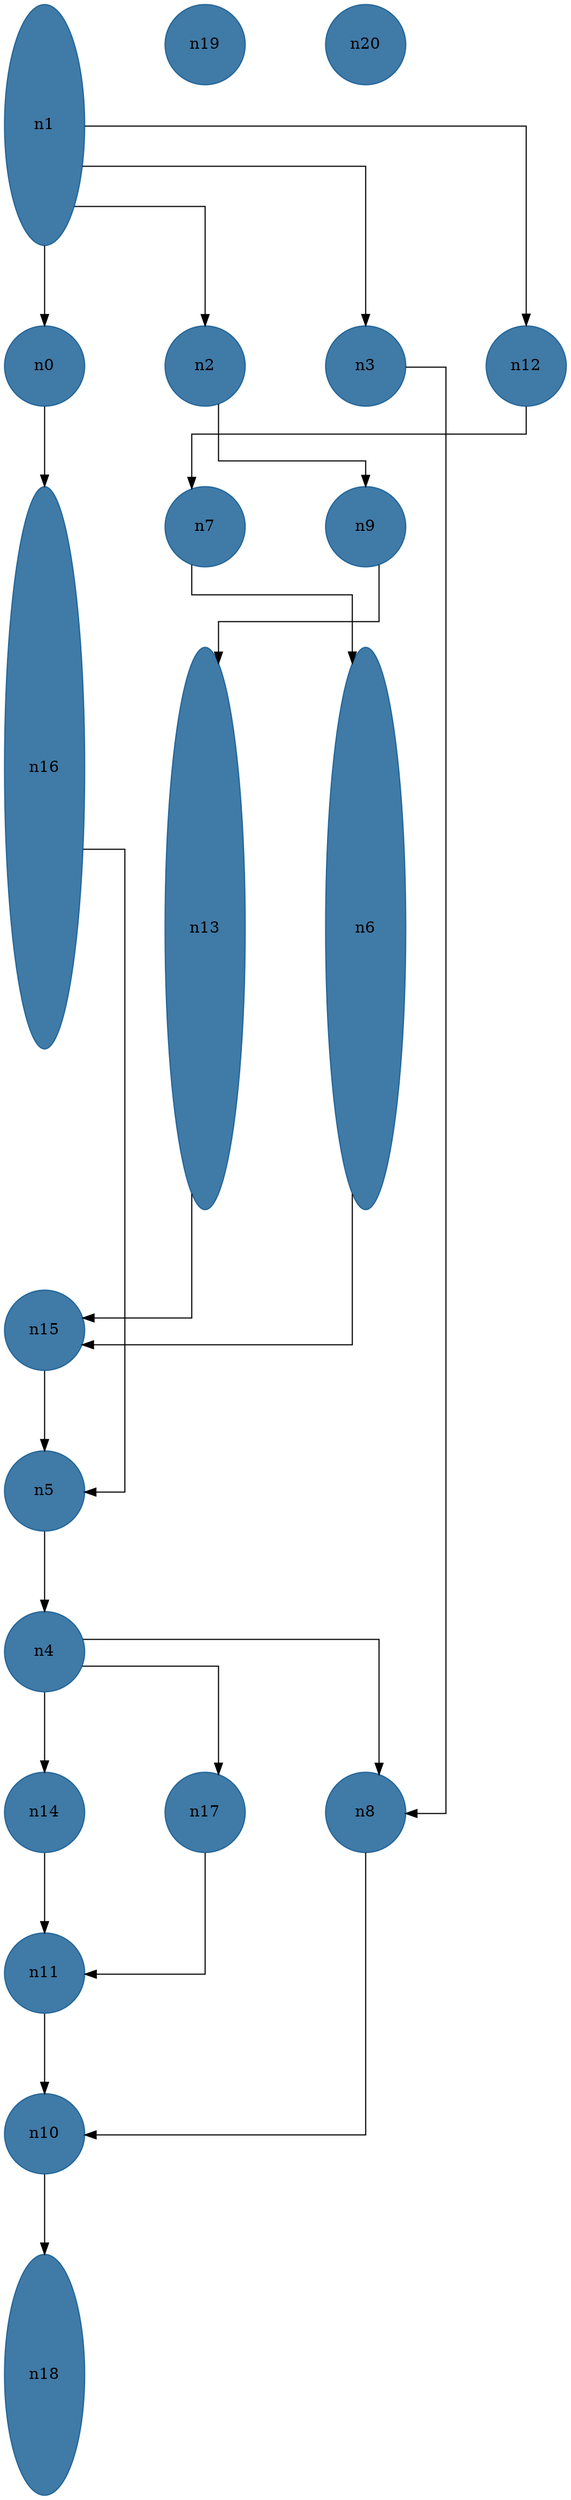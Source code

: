 //do not use DOT to generate pdf use NEATO or FDP
digraph{
layout="neato";
splines="ortho";
n1[shape="ellipse", style="filled", color="#004E8ABF", pos="0,31!", height="3", width="1"];
n1 -> n0;
n1 -> n2;
n1 -> n3;
n1 -> n12;
n19[shape="ellipse", style="filled", color="#004E8ABF", pos="2,32!", height="1", width="1"];
n20[shape="ellipse", style="filled", color="#004E8ABF", pos="4,32!", height="1", width="1"];
n0[shape="ellipse", style="filled", color="#004E8ABF", pos="0,28!", height="1", width="1"];
n0 -> n16;
n2[shape="ellipse", style="filled", color="#004E8ABF", pos="2,28!", height="1", width="1"];
n2 -> n9;
n3[shape="ellipse", style="filled", color="#004E8ABF", pos="4,28!", height="1", width="1"];
n3 -> n8;
n12[shape="ellipse", style="filled", color="#004E8ABF", pos="6,28!", height="1", width="1"];
n12 -> n7;
n16[shape="ellipse", style="filled", color="#004E8ABF", pos="0,23!", height="7", width="1"];
n16 -> n5;
n7[shape="ellipse", style="filled", color="#004E8ABF", pos="2,26!", height="1", width="1"];
n7 -> n6;
n9[shape="ellipse", style="filled", color="#004E8ABF", pos="4,26!", height="1", width="1"];
n9 -> n13;
n13[shape="ellipse", style="filled", color="#004E8ABF", pos="2,21!", height="7", width="1"];
n13 -> n15;
n6[shape="ellipse", style="filled", color="#004E8ABF", pos="4,21!", height="7", width="1"];
n6 -> n15;
n15[shape="ellipse", style="filled", color="#004E8ABF", pos="0,16!", height="1", width="1"];
n15 -> n5;
n5[shape="ellipse", style="filled", color="#004E8ABF", pos="0,14!", height="1", width="1"];
n5 -> n4;
n4[shape="ellipse", style="filled", color="#004E8ABF", pos="0,12!", height="1", width="1"];
n4 -> n14;
n4 -> n17;
n4 -> n8;
n14[shape="ellipse", style="filled", color="#004E8ABF", pos="0,10!", height="1", width="1"];
n14 -> n11;
n17[shape="ellipse", style="filled", color="#004E8ABF", pos="2,10!", height="1", width="1"];
n17 -> n11;
n8[shape="ellipse", style="filled", color="#004E8ABF", pos="4,10!", height="1", width="1"];
n8 -> n10;
n11[shape="ellipse", style="filled", color="#004E8ABF", pos="0,8!", height="1", width="1"];
n11 -> n10;
n10[shape="ellipse", style="filled", color="#004E8ABF", pos="0,6!", height="1", width="1"];
n10 -> n18;
n18[shape="ellipse", style="filled", color="#004E8ABF", pos="0,3!", height="3", width="1"];
}